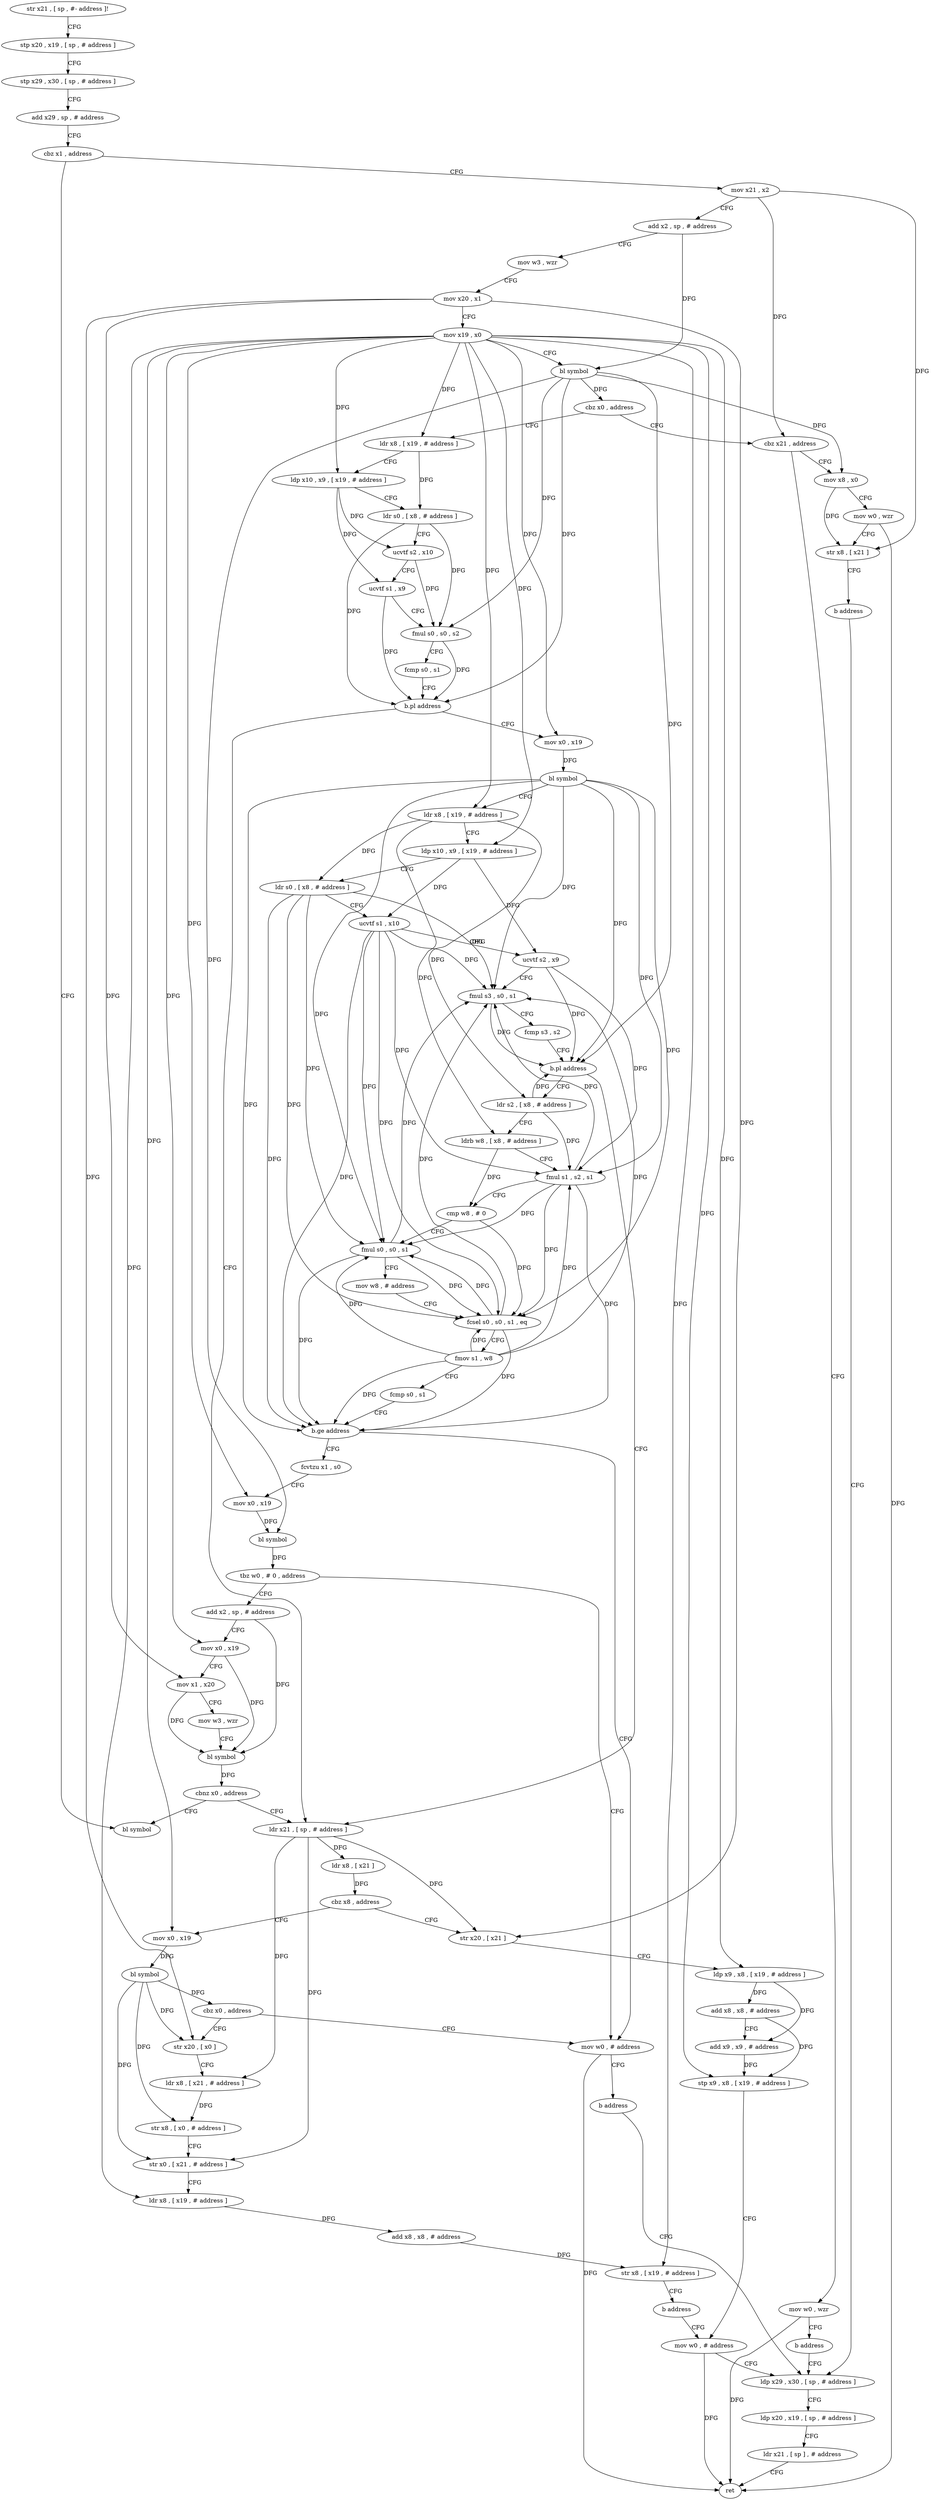 digraph "func" {
"4222012" [label = "str x21 , [ sp , #- address ]!" ]
"4222016" [label = "stp x20 , x19 , [ sp , # address ]" ]
"4222020" [label = "stp x29 , x30 , [ sp , # address ]" ]
"4222024" [label = "add x29 , sp , # address" ]
"4222028" [label = "cbz x1 , address" ]
"4222344" [label = "bl symbol" ]
"4222032" [label = "mov x21 , x2" ]
"4222036" [label = "add x2 , sp , # address" ]
"4222040" [label = "mov w3 , wzr" ]
"4222044" [label = "mov x20 , x1" ]
"4222048" [label = "mov x19 , x0" ]
"4222052" [label = "bl symbol" ]
"4222056" [label = "cbz x0 , address" ]
"4222080" [label = "ldr x8 , [ x19 , # address ]" ]
"4222060" [label = "cbz x21 , address" ]
"4222084" [label = "ldp x10 , x9 , [ x19 , # address ]" ]
"4222088" [label = "ldr s0 , [ x8 , # address ]" ]
"4222092" [label = "ucvtf s2 , x10" ]
"4222096" [label = "ucvtf s1 , x9" ]
"4222100" [label = "fmul s0 , s0 , s2" ]
"4222104" [label = "fcmp s0 , s1" ]
"4222108" [label = "b.pl address" ]
"4222232" [label = "ldr x21 , [ sp , # address ]" ]
"4222112" [label = "mov x0 , x19" ]
"4222288" [label = "mov w0 , wzr" ]
"4222064" [label = "mov x8 , x0" ]
"4222236" [label = "ldr x8 , [ x21 ]" ]
"4222240" [label = "cbz x8 , address" ]
"4222304" [label = "str x20 , [ x21 ]" ]
"4222244" [label = "mov x0 , x19" ]
"4222116" [label = "bl symbol" ]
"4222120" [label = "ldr x8 , [ x19 , # address ]" ]
"4222124" [label = "ldp x10 , x9 , [ x19 , # address ]" ]
"4222128" [label = "ldr s0 , [ x8 , # address ]" ]
"4222132" [label = "ucvtf s1 , x10" ]
"4222136" [label = "ucvtf s2 , x9" ]
"4222140" [label = "fmul s3 , s0 , s1" ]
"4222144" [label = "fcmp s3 , s2" ]
"4222148" [label = "b.pl address" ]
"4222152" [label = "ldr s2 , [ x8 , # address ]" ]
"4222292" [label = "b address" ]
"4222328" [label = "ldp x29 , x30 , [ sp , # address ]" ]
"4222068" [label = "mov w0 , wzr" ]
"4222072" [label = "str x8 , [ x21 ]" ]
"4222076" [label = "b address" ]
"4222308" [label = "ldp x9 , x8 , [ x19 , # address ]" ]
"4222312" [label = "add x8 , x8 , # address" ]
"4222316" [label = "add x9 , x9 , # address" ]
"4222320" [label = "stp x9 , x8 , [ x19 , # address ]" ]
"4222324" [label = "mov w0 , # address" ]
"4222248" [label = "bl symbol" ]
"4222252" [label = "cbz x0 , address" ]
"4222296" [label = "mov w0 , # address" ]
"4222256" [label = "str x20 , [ x0 ]" ]
"4222156" [label = "ldrb w8 , [ x8 , # address ]" ]
"4222160" [label = "fmul s1 , s2 , s1" ]
"4222164" [label = "cmp w8 , # 0" ]
"4222168" [label = "fmul s0 , s0 , s1" ]
"4222172" [label = "mov w8 , # address" ]
"4222176" [label = "fcsel s0 , s0 , s1 , eq" ]
"4222180" [label = "fmov s1 , w8" ]
"4222184" [label = "fcmp s0 , s1" ]
"4222188" [label = "b.ge address" ]
"4222192" [label = "fcvtzu x1 , s0" ]
"4222332" [label = "ldp x20 , x19 , [ sp , # address ]" ]
"4222336" [label = "ldr x21 , [ sp ] , # address" ]
"4222340" [label = "ret" ]
"4222300" [label = "b address" ]
"4222260" [label = "ldr x8 , [ x21 , # address ]" ]
"4222264" [label = "str x8 , [ x0 , # address ]" ]
"4222268" [label = "str x0 , [ x21 , # address ]" ]
"4222272" [label = "ldr x8 , [ x19 , # address ]" ]
"4222276" [label = "add x8 , x8 , # address" ]
"4222280" [label = "str x8 , [ x19 , # address ]" ]
"4222284" [label = "b address" ]
"4222196" [label = "mov x0 , x19" ]
"4222200" [label = "bl symbol" ]
"4222204" [label = "tbz w0 , # 0 , address" ]
"4222208" [label = "add x2 , sp , # address" ]
"4222212" [label = "mov x0 , x19" ]
"4222216" [label = "mov x1 , x20" ]
"4222220" [label = "mov w3 , wzr" ]
"4222224" [label = "bl symbol" ]
"4222228" [label = "cbnz x0 , address" ]
"4222012" -> "4222016" [ label = "CFG" ]
"4222016" -> "4222020" [ label = "CFG" ]
"4222020" -> "4222024" [ label = "CFG" ]
"4222024" -> "4222028" [ label = "CFG" ]
"4222028" -> "4222344" [ label = "CFG" ]
"4222028" -> "4222032" [ label = "CFG" ]
"4222032" -> "4222036" [ label = "CFG" ]
"4222032" -> "4222060" [ label = "DFG" ]
"4222032" -> "4222072" [ label = "DFG" ]
"4222036" -> "4222040" [ label = "CFG" ]
"4222036" -> "4222052" [ label = "DFG" ]
"4222040" -> "4222044" [ label = "CFG" ]
"4222044" -> "4222048" [ label = "CFG" ]
"4222044" -> "4222304" [ label = "DFG" ]
"4222044" -> "4222256" [ label = "DFG" ]
"4222044" -> "4222216" [ label = "DFG" ]
"4222048" -> "4222052" [ label = "CFG" ]
"4222048" -> "4222080" [ label = "DFG" ]
"4222048" -> "4222084" [ label = "DFG" ]
"4222048" -> "4222112" [ label = "DFG" ]
"4222048" -> "4222120" [ label = "DFG" ]
"4222048" -> "4222124" [ label = "DFG" ]
"4222048" -> "4222308" [ label = "DFG" ]
"4222048" -> "4222320" [ label = "DFG" ]
"4222048" -> "4222244" [ label = "DFG" ]
"4222048" -> "4222272" [ label = "DFG" ]
"4222048" -> "4222280" [ label = "DFG" ]
"4222048" -> "4222196" [ label = "DFG" ]
"4222048" -> "4222212" [ label = "DFG" ]
"4222052" -> "4222056" [ label = "DFG" ]
"4222052" -> "4222064" [ label = "DFG" ]
"4222052" -> "4222200" [ label = "DFG" ]
"4222052" -> "4222100" [ label = "DFG" ]
"4222052" -> "4222108" [ label = "DFG" ]
"4222052" -> "4222148" [ label = "DFG" ]
"4222056" -> "4222080" [ label = "CFG" ]
"4222056" -> "4222060" [ label = "CFG" ]
"4222080" -> "4222084" [ label = "CFG" ]
"4222080" -> "4222088" [ label = "DFG" ]
"4222060" -> "4222288" [ label = "CFG" ]
"4222060" -> "4222064" [ label = "CFG" ]
"4222084" -> "4222088" [ label = "CFG" ]
"4222084" -> "4222092" [ label = "DFG" ]
"4222084" -> "4222096" [ label = "DFG" ]
"4222088" -> "4222092" [ label = "CFG" ]
"4222088" -> "4222100" [ label = "DFG" ]
"4222088" -> "4222108" [ label = "DFG" ]
"4222092" -> "4222096" [ label = "CFG" ]
"4222092" -> "4222100" [ label = "DFG" ]
"4222096" -> "4222100" [ label = "CFG" ]
"4222096" -> "4222108" [ label = "DFG" ]
"4222100" -> "4222104" [ label = "CFG" ]
"4222100" -> "4222108" [ label = "DFG" ]
"4222104" -> "4222108" [ label = "CFG" ]
"4222108" -> "4222232" [ label = "CFG" ]
"4222108" -> "4222112" [ label = "CFG" ]
"4222232" -> "4222236" [ label = "DFG" ]
"4222232" -> "4222304" [ label = "DFG" ]
"4222232" -> "4222260" [ label = "DFG" ]
"4222232" -> "4222268" [ label = "DFG" ]
"4222112" -> "4222116" [ label = "DFG" ]
"4222288" -> "4222292" [ label = "CFG" ]
"4222288" -> "4222340" [ label = "DFG" ]
"4222064" -> "4222068" [ label = "CFG" ]
"4222064" -> "4222072" [ label = "DFG" ]
"4222236" -> "4222240" [ label = "DFG" ]
"4222240" -> "4222304" [ label = "CFG" ]
"4222240" -> "4222244" [ label = "CFG" ]
"4222304" -> "4222308" [ label = "CFG" ]
"4222244" -> "4222248" [ label = "DFG" ]
"4222116" -> "4222120" [ label = "CFG" ]
"4222116" -> "4222140" [ label = "DFG" ]
"4222116" -> "4222168" [ label = "DFG" ]
"4222116" -> "4222176" [ label = "DFG" ]
"4222116" -> "4222188" [ label = "DFG" ]
"4222116" -> "4222160" [ label = "DFG" ]
"4222116" -> "4222148" [ label = "DFG" ]
"4222120" -> "4222124" [ label = "CFG" ]
"4222120" -> "4222128" [ label = "DFG" ]
"4222120" -> "4222152" [ label = "DFG" ]
"4222120" -> "4222156" [ label = "DFG" ]
"4222124" -> "4222128" [ label = "CFG" ]
"4222124" -> "4222132" [ label = "DFG" ]
"4222124" -> "4222136" [ label = "DFG" ]
"4222128" -> "4222132" [ label = "CFG" ]
"4222128" -> "4222140" [ label = "DFG" ]
"4222128" -> "4222168" [ label = "DFG" ]
"4222128" -> "4222176" [ label = "DFG" ]
"4222128" -> "4222188" [ label = "DFG" ]
"4222132" -> "4222136" [ label = "CFG" ]
"4222132" -> "4222140" [ label = "DFG" ]
"4222132" -> "4222160" [ label = "DFG" ]
"4222132" -> "4222168" [ label = "DFG" ]
"4222132" -> "4222176" [ label = "DFG" ]
"4222132" -> "4222188" [ label = "DFG" ]
"4222136" -> "4222140" [ label = "CFG" ]
"4222136" -> "4222148" [ label = "DFG" ]
"4222136" -> "4222160" [ label = "DFG" ]
"4222140" -> "4222144" [ label = "CFG" ]
"4222140" -> "4222148" [ label = "DFG" ]
"4222144" -> "4222148" [ label = "CFG" ]
"4222148" -> "4222232" [ label = "CFG" ]
"4222148" -> "4222152" [ label = "CFG" ]
"4222152" -> "4222156" [ label = "CFG" ]
"4222152" -> "4222148" [ label = "DFG" ]
"4222152" -> "4222160" [ label = "DFG" ]
"4222292" -> "4222328" [ label = "CFG" ]
"4222328" -> "4222332" [ label = "CFG" ]
"4222068" -> "4222072" [ label = "CFG" ]
"4222068" -> "4222340" [ label = "DFG" ]
"4222072" -> "4222076" [ label = "CFG" ]
"4222076" -> "4222328" [ label = "CFG" ]
"4222308" -> "4222312" [ label = "DFG" ]
"4222308" -> "4222316" [ label = "DFG" ]
"4222312" -> "4222316" [ label = "CFG" ]
"4222312" -> "4222320" [ label = "DFG" ]
"4222316" -> "4222320" [ label = "DFG" ]
"4222320" -> "4222324" [ label = "CFG" ]
"4222324" -> "4222328" [ label = "CFG" ]
"4222324" -> "4222340" [ label = "DFG" ]
"4222248" -> "4222252" [ label = "DFG" ]
"4222248" -> "4222256" [ label = "DFG" ]
"4222248" -> "4222264" [ label = "DFG" ]
"4222248" -> "4222268" [ label = "DFG" ]
"4222252" -> "4222296" [ label = "CFG" ]
"4222252" -> "4222256" [ label = "CFG" ]
"4222296" -> "4222300" [ label = "CFG" ]
"4222296" -> "4222340" [ label = "DFG" ]
"4222256" -> "4222260" [ label = "CFG" ]
"4222156" -> "4222160" [ label = "CFG" ]
"4222156" -> "4222164" [ label = "DFG" ]
"4222160" -> "4222164" [ label = "CFG" ]
"4222160" -> "4222140" [ label = "DFG" ]
"4222160" -> "4222168" [ label = "DFG" ]
"4222160" -> "4222176" [ label = "DFG" ]
"4222160" -> "4222188" [ label = "DFG" ]
"4222164" -> "4222168" [ label = "CFG" ]
"4222164" -> "4222176" [ label = "DFG" ]
"4222168" -> "4222172" [ label = "CFG" ]
"4222168" -> "4222140" [ label = "DFG" ]
"4222168" -> "4222176" [ label = "DFG" ]
"4222168" -> "4222188" [ label = "DFG" ]
"4222172" -> "4222176" [ label = "CFG" ]
"4222176" -> "4222180" [ label = "CFG" ]
"4222176" -> "4222140" [ label = "DFG" ]
"4222176" -> "4222168" [ label = "DFG" ]
"4222176" -> "4222188" [ label = "DFG" ]
"4222180" -> "4222184" [ label = "CFG" ]
"4222180" -> "4222140" [ label = "DFG" ]
"4222180" -> "4222160" [ label = "DFG" ]
"4222180" -> "4222168" [ label = "DFG" ]
"4222180" -> "4222176" [ label = "DFG" ]
"4222180" -> "4222188" [ label = "DFG" ]
"4222184" -> "4222188" [ label = "CFG" ]
"4222188" -> "4222296" [ label = "CFG" ]
"4222188" -> "4222192" [ label = "CFG" ]
"4222192" -> "4222196" [ label = "CFG" ]
"4222332" -> "4222336" [ label = "CFG" ]
"4222336" -> "4222340" [ label = "CFG" ]
"4222300" -> "4222328" [ label = "CFG" ]
"4222260" -> "4222264" [ label = "DFG" ]
"4222264" -> "4222268" [ label = "CFG" ]
"4222268" -> "4222272" [ label = "CFG" ]
"4222272" -> "4222276" [ label = "DFG" ]
"4222276" -> "4222280" [ label = "DFG" ]
"4222280" -> "4222284" [ label = "CFG" ]
"4222284" -> "4222324" [ label = "CFG" ]
"4222196" -> "4222200" [ label = "DFG" ]
"4222200" -> "4222204" [ label = "DFG" ]
"4222204" -> "4222296" [ label = "CFG" ]
"4222204" -> "4222208" [ label = "CFG" ]
"4222208" -> "4222212" [ label = "CFG" ]
"4222208" -> "4222224" [ label = "DFG" ]
"4222212" -> "4222216" [ label = "CFG" ]
"4222212" -> "4222224" [ label = "DFG" ]
"4222216" -> "4222220" [ label = "CFG" ]
"4222216" -> "4222224" [ label = "DFG" ]
"4222220" -> "4222224" [ label = "CFG" ]
"4222224" -> "4222228" [ label = "DFG" ]
"4222228" -> "4222344" [ label = "CFG" ]
"4222228" -> "4222232" [ label = "CFG" ]
}
